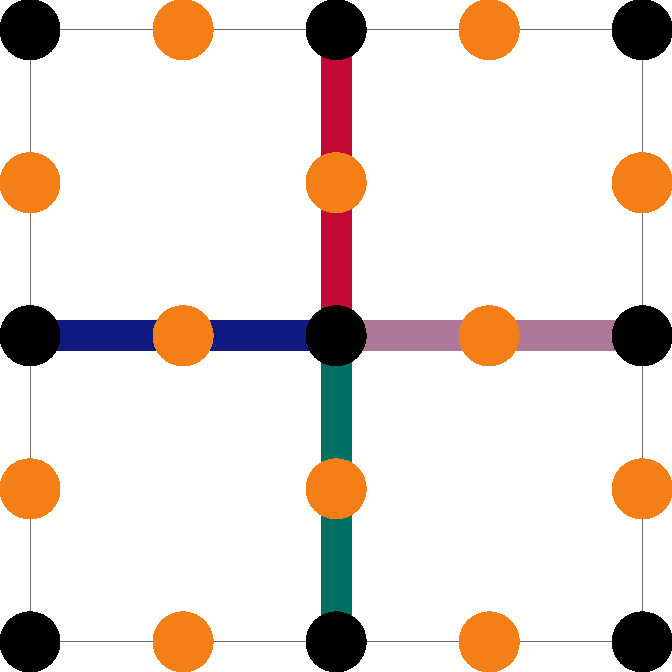 settings.outformat = "png";
settings.render=20;
defaultpen(fontsize(10pt));
unitsize(3mm);
usepackage("amsfonts");

size(7cm);

string colour1 = "AD7A99"; // pink
string colour2 = "7CDEDC"; // light blue
string colour3 = "006F63"; // green
string colour4 = "F57F17"; //orange
string colour5 = "0F1980"; //purple
string colour6 = "C30934"; //red

real dot_size = 3;
pen quantum_dot_colour = rgb("000000");
pen coupler_colour = rgb(colour4);
pen tunnelling_colour = rgb("6C6C6C");

int lat_L = 5;
real lat_space = 0.9;

pen lw_arrows = linewidth(1.9pt);
pen lw_tunnellings = linewidth(0.02pt);
pen lw_renorm_tunnellings = linewidth(1.5pt);

real tunnelling_line_gap = 0.1;



// draw horizontal tunnellings
for (int i_x = 0; i_x < lat_L - 1; ++i_x)
{
    for (int i_y=0; i_y>-lat_L; i_y=i_y - 2)
    {
        pair spot = lat_space*(i_x, i_y);
        draw(spot+(tunnelling_line_gap,0)   -- spot+lat_space*(1,0)-(tunnelling_line_gap,0), p=tunnelling_colour+lw_tunnellings);
    }

}

// draw vertical ltunnellings
for (int i_x = 0; i_x < lat_L ; i_x = i_x + 2)
{
     for (int i_y=0; i_y>-lat_L+1; --i_y)
    {
        pair spot = lat_space*(i_x, i_y);
        draw(spot-(0,tunnelling_line_gap)   -- spot-lat_space*(0,1)+(0,tunnelling_line_gap), p=tunnelling_colour+lw_tunnellings);
    
    }

}




//draw renormalised tunnelling
pair spot = lat_space*(2, -1);
string[] cols = {"FFFFFF", colour6};
for(string col : cols) {
    draw(spot+(0,tunnelling_line_gap)   -- spot+lat_space*(0,1)-(0,tunnelling_line_gap), p=rgb(col)+lw_renorm_tunnellings);
    draw(spot-(0,tunnelling_line_gap)   -- spot-lat_space*(0,1)+(0,tunnelling_line_gap), p=rgb(col)+lw_renorm_tunnellings);
}

pair spot = lat_space*(1, -2);
string[] cols = {"FFFFFF", colour5};
for(string col : cols) {
    draw(spot+(tunnelling_line_gap,0)   -- spot+lat_space*(1,0)-(tunnelling_line_gap,0), p=rgb(col)+lw_renorm_tunnellings);
    draw(spot-(tunnelling_line_gap,0)   -- spot-lat_space*(1,0)+(tunnelling_line_gap,0), p=rgb(col)+lw_renorm_tunnellings); 
}

pair spot = lat_space*(2, -3);
string[] cols = {"FFFFFF", colour3};
for(string col : cols) {
    draw(spot+(0,tunnelling_line_gap)   -- spot+lat_space*(0,1)-(0,tunnelling_line_gap), p=rgb(col)+lw_renorm_tunnellings);
    draw(spot-(0,tunnelling_line_gap)   -- spot-lat_space*(0,1)+(0,tunnelling_line_gap), p=rgb(col)+lw_renorm_tunnellings);
}


pair spot = lat_space*(3, -2);
string[] cols = {"FFFFFF", colour1};
for(string col : cols) {
    draw(spot+(tunnelling_line_gap,0)   -- spot+lat_space*(1,0)-(tunnelling_line_gap,0), p=rgb(col)+lw_renorm_tunnellings);
    draw(spot-(tunnelling_line_gap,0)   -- spot-lat_space*(1,0)+(tunnelling_line_gap,0), p=rgb(col)+lw_renorm_tunnellings);
}





// draw dots
for (int i_y=0; i_y>-lat_L; --i_y)
{ 
    for (int i_x = 0; i_x < lat_L; ++i_x)
    {
        if(i_y %2== 0) {
        // do all dots
            if(i_x %2 == 0){
                // quantum dot colour
                dot(lat_space*(i_x, i_y), p=dot_size+quantum_dot_colour);
            } else {
                // coupler
                dot(lat_space*(i_x, i_y), p=dot_size+coupler_colour);
            }
            

        } else {
            if(i_x %2 ==0) {
                // all couplers
                dot(lat_space*(i_x, i_y), p=dot_size+coupler_colour);

            }
        }
    }
}






